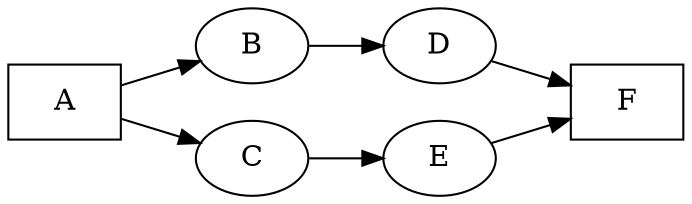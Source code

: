 DiGraph {
    rankdir=LR;
    A, F [shape=rectangle];
    A -> B -> D -> F;
    A -> C -> E -> F;
}
